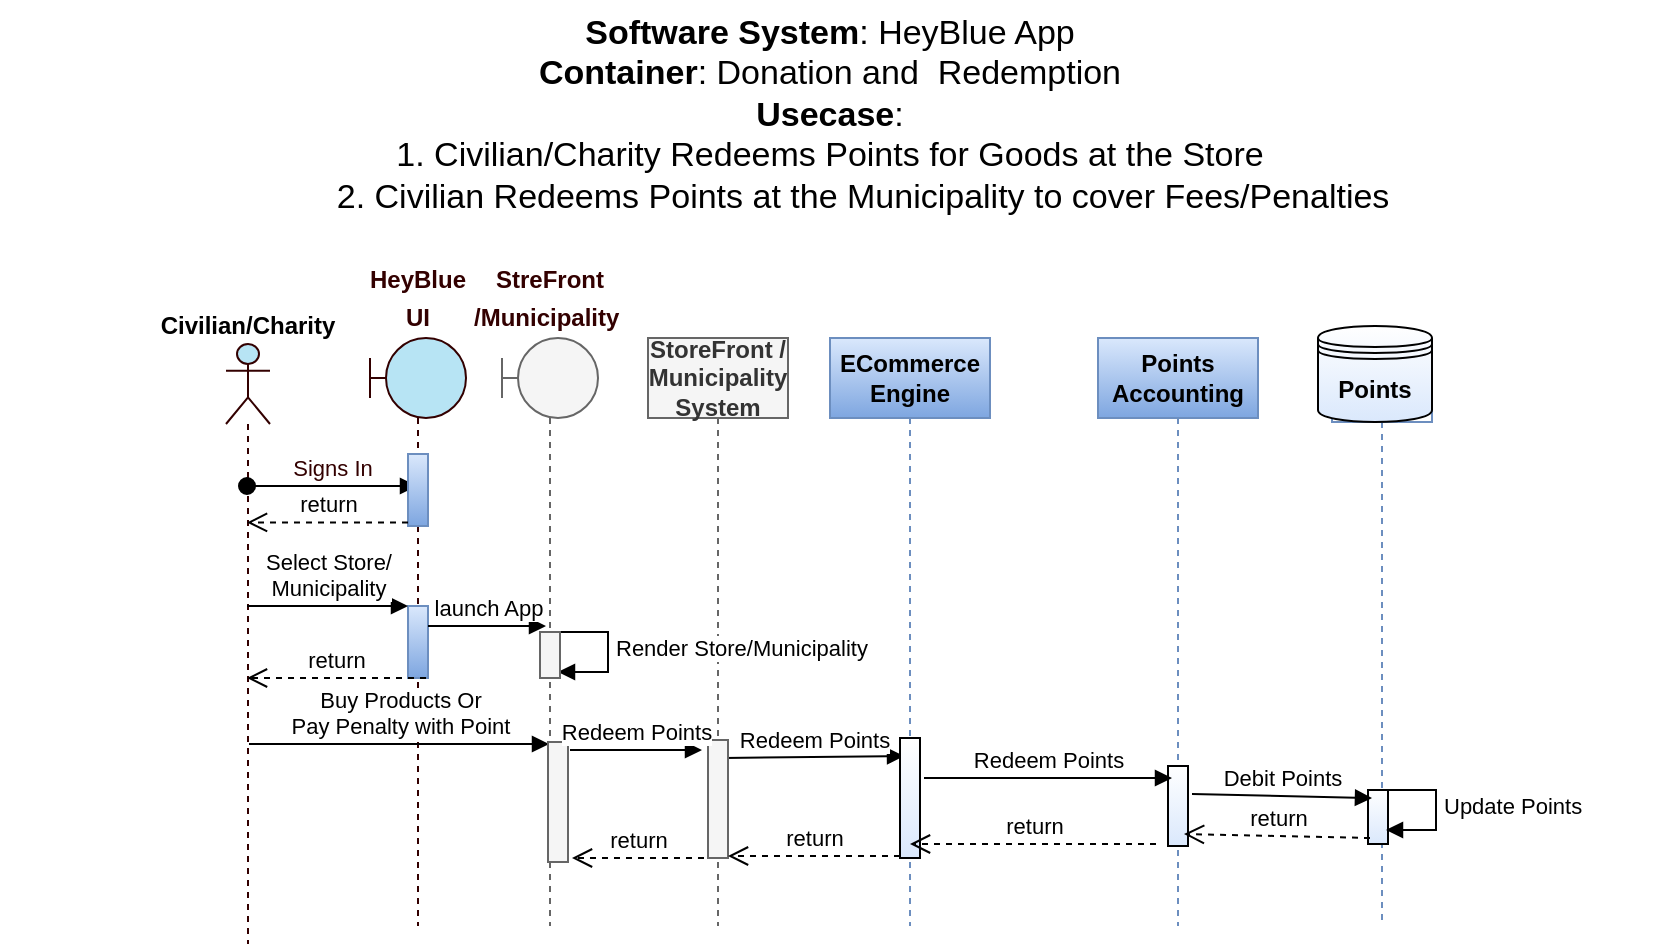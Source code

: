 <mxfile version="20.6.0" type="device" pages="6"><diagram id="yrVZFQPySZlrxNgEYOB9" name="Redemption"><mxGraphModel dx="2248" dy="1101" grid="0" gridSize="10" guides="1" tooltips="1" connect="1" arrows="1" fold="1" page="0" pageScale="1" pageWidth="850" pageHeight="1100" math="0" shadow="0"><root><mxCell id="0"/><mxCell id="1" parent="0"/><mxCell id="Bo_Xl31v15yZ8c810-iN-1" value="Civilian/Charity" style="shape=umlLifeline;participant=umlActor;perimeter=lifelinePerimeter;whiteSpace=wrap;html=1;container=1;collapsible=0;recursiveResize=0;verticalAlign=bottom;spacingTop=36;outlineConnect=0;shadow=0;sketch=0;fontFamily=Helvetica;fontSize=12;fillColor=#B7E4F4;strokeColor=#330000;labelPosition=center;verticalLabelPosition=top;align=center;fontStyle=1" parent="1" vertex="1"><mxGeometry x="80" y="109" width="22" height="300" as="geometry"/></mxCell><mxCell id="Bo_Xl31v15yZ8c810-iN-2" value="&lt;b&gt;ECommerce Engine&lt;/b&gt;" style="shape=umlLifeline;perimeter=lifelinePerimeter;whiteSpace=wrap;html=1;container=1;collapsible=0;recursiveResize=0;outlineConnect=0;rounded=0;fillColor=#dae8fc;noLabel=0;gradientColor=#7ea6e0;strokeColor=#6c8ebf;" parent="1" vertex="1"><mxGeometry x="382" y="106" width="80" height="294" as="geometry"/></mxCell><mxCell id="JAUnawUOyUEmkDGYsnCz-22" value="Redeem Points" style="html=1;verticalAlign=bottom;endArrow=block;rounded=0;entryX=0.2;entryY=0.15;entryDx=0;entryDy=0;entryPerimeter=0;" edge="1" parent="Bo_Xl31v15yZ8c810-iN-2" target="JAUnawUOyUEmkDGYsnCz-16"><mxGeometry relative="1" as="geometry"><mxPoint x="-53" y="210" as="sourcePoint"/><mxPoint x="47" y="214" as="targetPoint"/></mxGeometry></mxCell><mxCell id="JAUnawUOyUEmkDGYsnCz-16" value="" style="html=1;points=[];perimeter=orthogonalPerimeter;fillColor=default;gradientColor=#DAE8FC;" vertex="1" parent="Bo_Xl31v15yZ8c810-iN-2"><mxGeometry x="35" y="200" width="10" height="60" as="geometry"/></mxCell><mxCell id="Bo_Xl31v15yZ8c810-iN-5" value="Signs In" style="html=1;verticalAlign=bottom;startArrow=oval;endArrow=block;startSize=8;rounded=0;fontSize=11;fontColor=#330000;" parent="1" edge="1"><mxGeometry relative="1" as="geometry"><mxPoint x="90.5" y="180" as="sourcePoint"/><mxPoint x="175.5" y="180" as="targetPoint"/><Array as="points"><mxPoint x="102" y="180"/><mxPoint x="142" y="180"/></Array></mxGeometry></mxCell><mxCell id="Bo_Xl31v15yZ8c810-iN-6" value="&lt;font color=&quot;#330000&quot;&gt;&lt;span style=&quot;font-size: 12px;&quot;&gt;&lt;b&gt;HeyBlue UI&lt;/b&gt;&lt;/span&gt;&lt;/font&gt;" style="shape=umlLifeline;participant=umlBoundary;perimeter=lifelinePerimeter;whiteSpace=wrap;html=1;container=1;collapsible=0;recursiveResize=0;verticalAlign=bottom;spacingTop=36;outlineConnect=0;strokeColor=#330000;fontSize=16;fontColor=#990000;fillColor=#B7E4F4;size=40;horizontal=1;labelPosition=center;verticalLabelPosition=top;align=center;" parent="1" vertex="1"><mxGeometry x="152" y="106" width="48" height="294" as="geometry"/></mxCell><mxCell id="JAUnawUOyUEmkDGYsnCz-10" value="" style="html=1;points=[];perimeter=orthogonalPerimeter;strokeColor=#6c8ebf;fontSize=12;fontColor=default;fillColor=#dae8fc;rounded=0;gradientColor=#7ea6e0;" vertex="1" parent="Bo_Xl31v15yZ8c810-iN-6"><mxGeometry x="19" y="134" width="10" height="36" as="geometry"/></mxCell><mxCell id="JAUnawUOyUEmkDGYsnCz-13" value="" style="html=1;points=[];perimeter=orthogonalPerimeter;strokeColor=#6c8ebf;fontSize=12;fontColor=default;fillColor=#dae8fc;rounded=0;gradientColor=#7ea6e0;" vertex="1" parent="Bo_Xl31v15yZ8c810-iN-6"><mxGeometry x="19" y="58" width="10" height="36" as="geometry"/></mxCell><mxCell id="Bo_Xl31v15yZ8c810-iN-11" value="&lt;b&gt;StoreFront /&lt;br&gt;Municipality&lt;br&gt;System&lt;br&gt;&lt;/b&gt;" style="shape=umlLifeline;perimeter=lifelinePerimeter;whiteSpace=wrap;html=1;container=1;collapsible=0;recursiveResize=0;outlineConnect=0;rounded=0;fillColor=#f5f5f5;noLabel=0;strokeColor=#666666;fontColor=#333333;" parent="1" vertex="1"><mxGeometry x="291" y="106" width="70" height="294" as="geometry"/></mxCell><mxCell id="JAUnawUOyUEmkDGYsnCz-14" value="" style="html=1;points=[];perimeter=orthogonalPerimeter;strokeColor=#666666;fontSize=12;fontColor=#333333;fillColor=#f5f5f5;rounded=0;" vertex="1" parent="Bo_Xl31v15yZ8c810-iN-11"><mxGeometry x="30" y="201" width="10" height="59" as="geometry"/></mxCell><mxCell id="JAUnawUOyUEmkDGYsnCz-21" value="Render Store/Municipality" style="edgeStyle=orthogonalEdgeStyle;html=1;align=left;spacingLeft=2;endArrow=block;rounded=0;entryX=1;entryY=0;" edge="1" parent="Bo_Xl31v15yZ8c810-iN-11"><mxGeometry relative="1" as="geometry"><mxPoint x="-50" y="147" as="sourcePoint"/><Array as="points"><mxPoint x="-20" y="147"/></Array><mxPoint x="-45" y="167" as="targetPoint"/></mxGeometry></mxCell><mxCell id="JAUnawUOyUEmkDGYsnCz-31" value="return" style="html=1;verticalAlign=bottom;endArrow=open;dashed=1;endSize=8;exitX=0.1;exitY=0.889;rounded=0;exitDx=0;exitDy=0;exitPerimeter=0;" edge="1" parent="Bo_Xl31v15yZ8c810-iN-11"><mxGeometry relative="1" as="geometry"><mxPoint x="40" y="259" as="targetPoint"/><mxPoint x="126" y="259.003" as="sourcePoint"/></mxGeometry></mxCell><mxCell id="QcWYGI7ppHJd_ufij3Nt-7" value="return" style="html=1;verticalAlign=bottom;endArrow=open;dashed=1;endSize=8;exitX=0.1;exitY=0.889;rounded=0;exitDx=0;exitDy=0;exitPerimeter=0;" edge="1" parent="Bo_Xl31v15yZ8c810-iN-11"><mxGeometry relative="1" as="geometry"><mxPoint x="-38" y="260" as="targetPoint"/><mxPoint x="28" y="260.003" as="sourcePoint"/></mxGeometry></mxCell><mxCell id="kdh-CNkWM3MknDd9L18p-19" value="&lt;b style=&quot;font-size: 17px;&quot;&gt;Software System&lt;/b&gt;: HeyBlue App&lt;br style=&quot;font-size: 17px;&quot;&gt;&lt;b style=&quot;font-size: 17px;&quot;&gt;Container&lt;/b&gt;: Donation and&amp;nbsp; Redemption&lt;br style=&quot;font-size: 17px;&quot;&gt;&lt;b&gt;Usecase&lt;/b&gt;: &lt;br&gt;1. Civilian/Charity Redeems Points for Goods at the Store&lt;br style=&quot;font-size: 17px;&quot;&gt;&amp;nbsp; &amp;nbsp; &amp;nbsp; &amp;nbsp;2. Civilian Redeems Points at the Municipality to cover Fees/Penalties" style="text;html=1;strokeColor=none;fillColor=none;align=center;verticalAlign=top;whiteSpace=wrap;rounded=0;fontSize=17;" parent="1" vertex="1"><mxGeometry x="-33" y="-63" width="830" height="80" as="geometry"/></mxCell><mxCell id="JAUnawUOyUEmkDGYsnCz-4" value="return" style="html=1;verticalAlign=bottom;endArrow=open;dashed=1;endSize=8;exitX=0;exitY=0.95;rounded=0;" edge="1" parent="1"><mxGeometry relative="1" as="geometry"><mxPoint x="90.5" y="198.2" as="targetPoint"/><mxPoint x="171" y="198.2" as="sourcePoint"/></mxGeometry></mxCell><mxCell id="JAUnawUOyUEmkDGYsnCz-7" value="return" style="html=1;verticalAlign=bottom;endArrow=open;dashed=1;endSize=8;exitX=0.9;exitY=0.6;rounded=0;exitDx=0;exitDy=0;exitPerimeter=0;" edge="1" parent="1"><mxGeometry relative="1" as="geometry"><mxPoint x="90.5" y="276" as="targetPoint"/><mxPoint x="180" y="276" as="sourcePoint"/></mxGeometry></mxCell><mxCell id="JAUnawUOyUEmkDGYsnCz-6" value="Select Store/&lt;br&gt;Municipality" style="html=1;verticalAlign=bottom;endArrow=block;entryX=0;entryY=0;rounded=0;" edge="1" parent="1"><mxGeometry relative="1" as="geometry"><mxPoint x="90.5" y="240" as="sourcePoint"/><mxPoint x="171" y="240" as="targetPoint"/></mxGeometry></mxCell><mxCell id="JAUnawUOyUEmkDGYsnCz-9" value="launch App" style="html=1;verticalAlign=bottom;endArrow=block;rounded=0;startArrow=none;" edge="1" parent="1"><mxGeometry width="80" relative="1" as="geometry"><mxPoint x="181" y="250" as="sourcePoint"/><mxPoint x="240" y="250" as="targetPoint"/></mxGeometry></mxCell><mxCell id="JAUnawUOyUEmkDGYsnCz-15" value="Buy Products Or &lt;br&gt;Pay Penalty with Point" style="html=1;verticalAlign=bottom;endArrow=block;rounded=0;" edge="1" parent="1"><mxGeometry relative="1" as="geometry"><mxPoint x="91.5" y="309" as="sourcePoint"/><mxPoint x="241.5" y="309" as="targetPoint"/></mxGeometry></mxCell><mxCell id="JAUnawUOyUEmkDGYsnCz-23" value="&lt;b&gt;Points Accounting&lt;/b&gt;" style="shape=umlLifeline;perimeter=lifelinePerimeter;whiteSpace=wrap;html=1;container=1;collapsible=0;recursiveResize=0;outlineConnect=0;rounded=0;fillColor=#dae8fc;noLabel=0;gradientColor=#7ea6e0;strokeColor=#6c8ebf;" vertex="1" parent="1"><mxGeometry x="516" y="106" width="80" height="294" as="geometry"/></mxCell><mxCell id="JAUnawUOyUEmkDGYsnCz-25" value="" style="html=1;points=[];perimeter=orthogonalPerimeter;fillColor=default;gradientColor=#DAE8FC;" vertex="1" parent="JAUnawUOyUEmkDGYsnCz-23"><mxGeometry x="35" y="214" width="10" height="40" as="geometry"/></mxCell><mxCell id="JAUnawUOyUEmkDGYsnCz-30" value="return" style="html=1;verticalAlign=bottom;endArrow=open;dashed=1;endSize=8;exitX=0.1;exitY=0.889;rounded=0;exitDx=0;exitDy=0;exitPerimeter=0;" edge="1" parent="JAUnawUOyUEmkDGYsnCz-23" target="Bo_Xl31v15yZ8c810-iN-2"><mxGeometry relative="1" as="geometry"><mxPoint x="-57" y="253" as="targetPoint"/><mxPoint x="29" y="253.003" as="sourcePoint"/></mxGeometry></mxCell><mxCell id="JAUnawUOyUEmkDGYsnCz-26" value="" style="shape=umlLifeline;perimeter=lifelinePerimeter;whiteSpace=wrap;html=1;container=1;collapsible=0;recursiveResize=0;outlineConnect=0;rounded=0;fillColor=#FFFFFF;noLabel=0;gradientColor=none;strokeColor=#6c8ebf;" vertex="1" parent="1"><mxGeometry x="633" y="108" width="50" height="292" as="geometry"/></mxCell><mxCell id="JAUnawUOyUEmkDGYsnCz-28" value="" style="html=1;points=[];perimeter=orthogonalPerimeter;fillColor=default;gradientColor=#DAE8FC;" vertex="1" parent="JAUnawUOyUEmkDGYsnCz-26"><mxGeometry x="18" y="224" width="10" height="27" as="geometry"/></mxCell><mxCell id="JAUnawUOyUEmkDGYsnCz-19" value="Update Points" style="edgeStyle=orthogonalEdgeStyle;html=1;align=left;spacingLeft=2;endArrow=block;rounded=0;entryX=1;entryY=0;" edge="1" parent="JAUnawUOyUEmkDGYsnCz-26"><mxGeometry relative="1" as="geometry"><mxPoint x="22" y="224" as="sourcePoint"/><Array as="points"><mxPoint x="52" y="224"/></Array><mxPoint x="27" y="244" as="targetPoint"/></mxGeometry></mxCell><mxCell id="JAUnawUOyUEmkDGYsnCz-33" value="Points" style="shape=datastore;whiteSpace=wrap;html=1;fillColor=default;gradientColor=#DAE8FC;fontStyle=1" vertex="1" parent="JAUnawUOyUEmkDGYsnCz-26"><mxGeometry x="-7" y="-8" width="57" height="48" as="geometry"/></mxCell><mxCell id="JAUnawUOyUEmkDGYsnCz-24" value="Redeem Points" style="html=1;verticalAlign=bottom;endArrow=block;rounded=0;entryX=0.2;entryY=0.15;entryDx=0;entryDy=0;entryPerimeter=0;" edge="1" parent="1" target="JAUnawUOyUEmkDGYsnCz-25"><mxGeometry relative="1" as="geometry"><mxPoint x="429" y="326" as="sourcePoint"/><mxPoint x="563" y="320" as="targetPoint"/></mxGeometry></mxCell><mxCell id="JAUnawUOyUEmkDGYsnCz-27" value="Debit Points" style="html=1;verticalAlign=bottom;endArrow=block;rounded=0;entryX=0.2;entryY=0.15;entryDx=0;entryDy=0;entryPerimeter=0;exitX=1.2;exitY=0.35;exitDx=0;exitDy=0;exitPerimeter=0;" edge="1" parent="1" target="JAUnawUOyUEmkDGYsnCz-28" source="JAUnawUOyUEmkDGYsnCz-25"><mxGeometry relative="1" as="geometry"><mxPoint x="556" y="316" as="sourcePoint"/><mxPoint x="656" y="320" as="targetPoint"/></mxGeometry></mxCell><mxCell id="JAUnawUOyUEmkDGYsnCz-29" value="return" style="html=1;verticalAlign=bottom;endArrow=open;dashed=1;endSize=8;exitX=0.1;exitY=0.889;rounded=0;exitDx=0;exitDy=0;exitPerimeter=0;" edge="1" parent="1" source="JAUnawUOyUEmkDGYsnCz-28"><mxGeometry relative="1" as="geometry"><mxPoint x="559" y="354" as="targetPoint"/><mxPoint x="229" y="286" as="sourcePoint"/></mxGeometry></mxCell><mxCell id="QcWYGI7ppHJd_ufij3Nt-1" value="&lt;font color=&quot;#330000&quot;&gt;&lt;span style=&quot;font-size: 12px;&quot;&gt;&lt;b&gt;StreFront&lt;br&gt;/Municipality&amp;nbsp;&lt;br&gt;&lt;/b&gt;&lt;/span&gt;&lt;/font&gt;" style="shape=umlLifeline;participant=umlBoundary;perimeter=lifelinePerimeter;whiteSpace=wrap;html=1;container=1;collapsible=0;recursiveResize=0;verticalAlign=bottom;spacingTop=36;outlineConnect=0;strokeColor=#666666;fontSize=16;fontColor=#333333;fillColor=#f5f5f5;size=40;horizontal=1;labelPosition=center;verticalLabelPosition=top;align=center;" vertex="1" parent="1"><mxGeometry x="218" y="106" width="48" height="294" as="geometry"/></mxCell><mxCell id="QcWYGI7ppHJd_ufij3Nt-2" value="" style="html=1;points=[];perimeter=orthogonalPerimeter;strokeColor=#666666;fontSize=12;fontColor=#333333;fillColor=#f5f5f5;rounded=0;" vertex="1" parent="QcWYGI7ppHJd_ufij3Nt-1"><mxGeometry x="19" y="147" width="10" height="23" as="geometry"/></mxCell><mxCell id="QcWYGI7ppHJd_ufij3Nt-5" value="" style="html=1;points=[];perimeter=orthogonalPerimeter;strokeColor=#666666;fontSize=12;fontColor=#333333;fillColor=#f5f5f5;rounded=0;" vertex="1" parent="QcWYGI7ppHJd_ufij3Nt-1"><mxGeometry x="23" y="202" width="10" height="60" as="geometry"/></mxCell><mxCell id="QcWYGI7ppHJd_ufij3Nt-6" value="Redeem Points" style="html=1;verticalAlign=bottom;endArrow=block;rounded=0;" edge="1" parent="QcWYGI7ppHJd_ufij3Nt-1"><mxGeometry relative="1" as="geometry"><mxPoint x="34" y="206" as="sourcePoint"/><mxPoint x="100" y="206" as="targetPoint"/></mxGeometry></mxCell></root></mxGraphModel></diagram><diagram name="Donation" id="P8okwHMm_w3-lg7b-pD1"><mxGraphModel dx="2248" dy="1101" grid="0" gridSize="10" guides="0" tooltips="1" connect="1" arrows="1" fold="1" page="0" pageScale="1" pageWidth="850" pageHeight="1100" math="0" shadow="0"><root><mxCell id="WZE4tmZOQTXliiGSJzOM-0"/><mxCell id="WZE4tmZOQTXliiGSJzOM-1" parent="WZE4tmZOQTXliiGSJzOM-0"/><mxCell id="WZE4tmZOQTXliiGSJzOM-2" value="Civilian/Officer" style="shape=umlLifeline;participant=umlActor;perimeter=lifelinePerimeter;whiteSpace=wrap;html=1;container=1;collapsible=0;recursiveResize=0;verticalAlign=bottom;spacingTop=36;outlineConnect=0;shadow=0;sketch=0;fontFamily=Helvetica;fontSize=12;fillColor=#B7E4F4;strokeColor=#330000;labelPosition=center;verticalLabelPosition=top;align=center;fontStyle=1" vertex="1" parent="WZE4tmZOQTXliiGSJzOM-1"><mxGeometry x="80" y="100" width="22" height="260" as="geometry"/></mxCell><mxCell id="WZE4tmZOQTXliiGSJzOM-3" value="&lt;b&gt;ECommerce Engine&lt;/b&gt;" style="shape=umlLifeline;perimeter=lifelinePerimeter;whiteSpace=wrap;html=1;container=1;collapsible=0;recursiveResize=0;outlineConnect=0;rounded=0;fillColor=#dae8fc;noLabel=0;gradientColor=#7ea6e0;strokeColor=#6c8ebf;" vertex="1" parent="WZE4tmZOQTXliiGSJzOM-1"><mxGeometry x="343" y="106" width="80" height="254" as="geometry"/></mxCell><mxCell id="WZE4tmZOQTXliiGSJzOM-4" value="Donate Points" style="html=1;verticalAlign=bottom;endArrow=block;rounded=0;entryX=0.2;entryY=0.15;entryDx=0;entryDy=0;entryPerimeter=0;" edge="1" parent="WZE4tmZOQTXliiGSJzOM-3" target="WZE4tmZOQTXliiGSJzOM-5"><mxGeometry relative="1" as="geometry"><mxPoint x="-53" y="150" as="sourcePoint"/><mxPoint x="47" y="154" as="targetPoint"/></mxGeometry></mxCell><mxCell id="WZE4tmZOQTXliiGSJzOM-5" value="" style="html=1;points=[];perimeter=orthogonalPerimeter;fillColor=default;gradientColor=#DAE8FC;" vertex="1" parent="WZE4tmZOQTXliiGSJzOM-3"><mxGeometry x="35" y="140" width="10" height="60" as="geometry"/></mxCell><mxCell id="WZE4tmZOQTXliiGSJzOM-6" value="Sings In" style="html=1;verticalAlign=bottom;startArrow=oval;endArrow=block;startSize=8;rounded=0;fontSize=11;fontColor=#330000;" edge="1" parent="WZE4tmZOQTXliiGSJzOM-1"><mxGeometry relative="1" as="geometry"><mxPoint x="90.5" y="180" as="sourcePoint"/><mxPoint x="175.5" y="180" as="targetPoint"/><Array as="points"><mxPoint x="102" y="180"/><mxPoint x="142" y="180"/></Array></mxGeometry></mxCell><mxCell id="WZE4tmZOQTXliiGSJzOM-7" value="&lt;font color=&quot;#330000&quot;&gt;&lt;span style=&quot;font-size: 12px;&quot;&gt;&lt;b&gt;HeyBlue UI&lt;/b&gt;&lt;/span&gt;&lt;/font&gt;" style="shape=umlLifeline;participant=umlBoundary;perimeter=lifelinePerimeter;whiteSpace=wrap;html=1;container=1;collapsible=0;recursiveResize=0;verticalAlign=bottom;spacingTop=36;outlineConnect=0;strokeColor=#330000;fontSize=16;fontColor=#990000;fillColor=#B7E4F4;size=40;horizontal=1;labelPosition=center;verticalLabelPosition=top;align=center;" vertex="1" parent="WZE4tmZOQTXliiGSJzOM-1"><mxGeometry x="152" y="106" width="48" height="254" as="geometry"/></mxCell><mxCell id="WZE4tmZOQTXliiGSJzOM-8" value="" style="html=1;points=[];perimeter=orthogonalPerimeter;strokeColor=#6c8ebf;fontSize=12;fontColor=default;fillColor=#dae8fc;rounded=0;gradientColor=#7ea6e0;" vertex="1" parent="WZE4tmZOQTXliiGSJzOM-7"><mxGeometry x="19" y="134" width="10" height="36" as="geometry"/></mxCell><mxCell id="WZE4tmZOQTXliiGSJzOM-9" value="" style="html=1;points=[];perimeter=orthogonalPerimeter;strokeColor=#6c8ebf;fontSize=12;fontColor=default;fillColor=#dae8fc;rounded=0;gradientColor=#7ea6e0;" vertex="1" parent="WZE4tmZOQTXliiGSJzOM-7"><mxGeometry x="19" y="58" width="10" height="36" as="geometry"/></mxCell><mxCell id="WZE4tmZOQTXliiGSJzOM-10" value="&lt;b&gt;Gateway&lt;/b&gt;" style="shape=umlLifeline;perimeter=lifelinePerimeter;whiteSpace=wrap;html=1;container=1;collapsible=0;recursiveResize=0;outlineConnect=0;rounded=0;fillColor=#dae8fc;noLabel=0;strokeColor=#6c8ebf;" vertex="1" parent="WZE4tmZOQTXliiGSJzOM-1"><mxGeometry x="252" y="106" width="70" height="254" as="geometry"/></mxCell><mxCell id="WZE4tmZOQTXliiGSJzOM-11" value="" style="html=1;points=[];perimeter=orthogonalPerimeter;strokeColor=#6c8ebf;fontSize=12;fontColor=default;fillColor=#dae8fc;rounded=0;gradientColor=#7ea6e0;" vertex="1" parent="WZE4tmZOQTXliiGSJzOM-10"><mxGeometry x="30" y="140" width="10" height="60" as="geometry"/></mxCell><mxCell id="WZE4tmZOQTXliiGSJzOM-14" value="return" style="html=1;verticalAlign=bottom;endArrow=open;dashed=1;endSize=8;exitX=0.1;exitY=0.889;rounded=0;exitDx=0;exitDy=0;exitPerimeter=0;" edge="1" parent="WZE4tmZOQTXliiGSJzOM-10"><mxGeometry relative="1" as="geometry"><mxPoint x="40" y="199" as="targetPoint"/><mxPoint x="126" y="199.003" as="sourcePoint"/></mxGeometry></mxCell><mxCell id="WZE4tmZOQTXliiGSJzOM-15" value="&lt;b style=&quot;font-size: 17px;&quot;&gt;Software System&lt;/b&gt;: HeyBlue App&lt;br style=&quot;font-size: 17px;&quot;&gt;&lt;b style=&quot;font-size: 17px;&quot;&gt;Container&lt;/b&gt;: Donation and Redemption&lt;br style=&quot;font-size: 17px;&quot;&gt;&lt;b&gt;Usecase&lt;/b&gt;: Civilian/Office Donates Points to charity" style="text;html=1;strokeColor=none;fillColor=none;align=center;verticalAlign=top;whiteSpace=wrap;rounded=0;fontSize=17;" vertex="1" parent="WZE4tmZOQTXliiGSJzOM-1"><mxGeometry x="-33" y="-52" width="830" height="80" as="geometry"/></mxCell><mxCell id="WZE4tmZOQTXliiGSJzOM-16" value="return" style="html=1;verticalAlign=bottom;endArrow=open;dashed=1;endSize=8;exitX=0;exitY=0.95;rounded=0;" edge="1" parent="WZE4tmZOQTXliiGSJzOM-1"><mxGeometry relative="1" as="geometry"><mxPoint x="90.5" y="198.2" as="targetPoint"/><mxPoint x="171" y="198.2" as="sourcePoint"/></mxGeometry></mxCell><mxCell id="WZE4tmZOQTXliiGSJzOM-17" value="return" style="html=1;verticalAlign=bottom;endArrow=open;dashed=1;endSize=8;exitX=0.9;exitY=0.6;rounded=0;exitDx=0;exitDy=0;exitPerimeter=0;" edge="1" parent="WZE4tmZOQTXliiGSJzOM-1"><mxGeometry relative="1" as="geometry"><mxPoint x="90.5" y="276" as="targetPoint"/><mxPoint x="180" y="276" as="sourcePoint"/></mxGeometry></mxCell><mxCell id="WZE4tmZOQTXliiGSJzOM-18" value="Select Charity &lt;br&gt;to Donate" style="html=1;verticalAlign=bottom;endArrow=block;entryX=0;entryY=0;rounded=0;" edge="1" parent="WZE4tmZOQTXliiGSJzOM-1"><mxGeometry relative="1" as="geometry"><mxPoint x="90.5" y="240" as="sourcePoint"/><mxPoint x="171" y="240" as="targetPoint"/></mxGeometry></mxCell><mxCell id="WZE4tmZOQTXliiGSJzOM-19" value="Donate Points" style="html=1;verticalAlign=bottom;endArrow=block;rounded=0;startArrow=none;" edge="1" parent="WZE4tmZOQTXliiGSJzOM-1"><mxGeometry width="80" relative="1" as="geometry"><mxPoint x="181" y="250" as="sourcePoint"/><mxPoint x="286.5" y="250" as="targetPoint"/></mxGeometry></mxCell><mxCell id="WZE4tmZOQTXliiGSJzOM-21" value="&lt;b&gt;Points Accounting&lt;/b&gt;" style="shape=umlLifeline;perimeter=lifelinePerimeter;whiteSpace=wrap;html=1;container=1;collapsible=0;recursiveResize=0;outlineConnect=0;rounded=0;fillColor=#dae8fc;noLabel=0;gradientColor=#7ea6e0;strokeColor=#6c8ebf;" vertex="1" parent="WZE4tmZOQTXliiGSJzOM-1"><mxGeometry x="477" y="106" width="80" height="254" as="geometry"/></mxCell><mxCell id="WZE4tmZOQTXliiGSJzOM-22" value="" style="html=1;points=[];perimeter=orthogonalPerimeter;fillColor=default;gradientColor=#DAE8FC;" vertex="1" parent="WZE4tmZOQTXliiGSJzOM-21"><mxGeometry x="35" y="154" width="10" height="40" as="geometry"/></mxCell><mxCell id="WZE4tmZOQTXliiGSJzOM-23" value="return" style="html=1;verticalAlign=bottom;endArrow=open;dashed=1;endSize=8;exitX=0.1;exitY=0.889;rounded=0;exitDx=0;exitDy=0;exitPerimeter=0;" edge="1" parent="WZE4tmZOQTXliiGSJzOM-21"><mxGeometry relative="1" as="geometry"><mxPoint x="-94.5" y="193.003" as="targetPoint"/><mxPoint x="29" y="193.003" as="sourcePoint"/></mxGeometry></mxCell><mxCell id="WZE4tmZOQTXliiGSJzOM-24" value="" style="shape=umlLifeline;perimeter=lifelinePerimeter;whiteSpace=wrap;html=1;container=1;collapsible=0;recursiveResize=0;outlineConnect=0;rounded=0;fillColor=#FFFFFF;noLabel=0;gradientColor=none;strokeColor=#6c8ebf;" vertex="1" parent="WZE4tmZOQTXliiGSJzOM-1"><mxGeometry x="587" y="106" width="33" height="254" as="geometry"/></mxCell><mxCell id="WZE4tmZOQTXliiGSJzOM-25" value="" style="html=1;points=[];perimeter=orthogonalPerimeter;fillColor=default;gradientColor=#DAE8FC;" vertex="1" parent="WZE4tmZOQTXliiGSJzOM-24"><mxGeometry x="15" y="164" width="10" height="27" as="geometry"/></mxCell><mxCell id="WZE4tmZOQTXliiGSJzOM-26" value="Update Points&lt;br&gt;to Charity" style="edgeStyle=orthogonalEdgeStyle;html=1;align=left;spacingLeft=2;endArrow=block;rounded=0;entryX=1;entryY=0;" edge="1" parent="WZE4tmZOQTXliiGSJzOM-24"><mxGeometry relative="1" as="geometry"><mxPoint x="20" y="164" as="sourcePoint"/><Array as="points"><mxPoint x="50" y="164"/></Array><mxPoint x="25" y="184" as="targetPoint"/></mxGeometry></mxCell><mxCell id="WZE4tmZOQTXliiGSJzOM-27" value="Points" style="shape=datastore;whiteSpace=wrap;html=1;fillColor=default;gradientColor=#DAE8FC;fontStyle=1" vertex="1" parent="WZE4tmZOQTXliiGSJzOM-24"><mxGeometry x="-11" y="-18" width="60" height="60" as="geometry"/></mxCell><mxCell id="WZE4tmZOQTXliiGSJzOM-28" value="Donate Points" style="html=1;verticalAlign=bottom;endArrow=block;rounded=0;entryX=0.2;entryY=0.15;entryDx=0;entryDy=0;entryPerimeter=0;" edge="1" parent="WZE4tmZOQTXliiGSJzOM-1" target="WZE4tmZOQTXliiGSJzOM-22"><mxGeometry relative="1" as="geometry"><mxPoint x="390" y="266" as="sourcePoint"/><mxPoint x="524" y="260" as="targetPoint"/></mxGeometry></mxCell><mxCell id="WZE4tmZOQTXliiGSJzOM-29" value="Credit Points" style="html=1;verticalAlign=bottom;endArrow=block;rounded=0;entryX=0.2;entryY=0.15;entryDx=0;entryDy=0;entryPerimeter=0;exitX=1.2;exitY=0.35;exitDx=0;exitDy=0;exitPerimeter=0;" edge="1" parent="WZE4tmZOQTXliiGSJzOM-1" source="WZE4tmZOQTXliiGSJzOM-22" target="WZE4tmZOQTXliiGSJzOM-25"><mxGeometry relative="1" as="geometry"><mxPoint x="517" y="256" as="sourcePoint"/><mxPoint x="617" y="260" as="targetPoint"/></mxGeometry></mxCell><mxCell id="WZE4tmZOQTXliiGSJzOM-30" value="return" style="html=1;verticalAlign=bottom;endArrow=open;dashed=1;endSize=8;exitX=0.1;exitY=0.889;rounded=0;exitDx=0;exitDy=0;exitPerimeter=0;" edge="1" parent="WZE4tmZOQTXliiGSJzOM-1" source="WZE4tmZOQTXliiGSJzOM-25"><mxGeometry relative="1" as="geometry"><mxPoint x="520" y="294" as="targetPoint"/><mxPoint x="190" y="226" as="sourcePoint"/></mxGeometry></mxCell></root></mxGraphModel></diagram><diagram name="Payment" id="jx_aXipaXk3_WnulyoWv"><mxGraphModel dx="2248" dy="1101" grid="0" gridSize="10" guides="0" tooltips="1" connect="1" arrows="1" fold="1" page="0" pageScale="1" pageWidth="850" pageHeight="1100" math="0" shadow="0"><root><mxCell id="ILbDkxfZjfuG9BX6_hhk-0"/><mxCell id="ILbDkxfZjfuG9BX6_hhk-1" parent="ILbDkxfZjfuG9BX6_hhk-0"/><mxCell id="ILbDkxfZjfuG9BX6_hhk-3" value="&lt;b&gt;ECommerce Engine&lt;/b&gt;" style="shape=umlLifeline;perimeter=lifelinePerimeter;whiteSpace=wrap;html=1;container=1;collapsible=0;recursiveResize=0;outlineConnect=0;rounded=0;fillColor=#dae8fc;noLabel=0;gradientColor=#7ea6e0;strokeColor=#6c8ebf;" vertex="1" parent="ILbDkxfZjfuG9BX6_hhk-1"><mxGeometry x="345" y="73" width="80" height="547" as="geometry"/></mxCell><mxCell id="ILbDkxfZjfuG9BX6_hhk-13" value="&lt;b style=&quot;font-size: 17px;&quot;&gt;Software System&lt;/b&gt;: HeyBlue App&lt;br style=&quot;font-size: 17px;&quot;&gt;&lt;b style=&quot;font-size: 17px;&quot;&gt;Container&lt;/b&gt;: Donation and Redemption&lt;br style=&quot;font-size: 17px;&quot;&gt;&lt;b&gt;Usecases&lt;/b&gt;: &lt;br&gt;1. End of Month Recon Job&lt;br&gt;2. Storefront Pays HeyBlue" style="text;html=1;strokeColor=none;fillColor=none;align=center;verticalAlign=top;whiteSpace=wrap;rounded=0;fontSize=17;" vertex="1" parent="ILbDkxfZjfuG9BX6_hhk-1"><mxGeometry x="-353" y="-110" width="830" height="80" as="geometry"/></mxCell><mxCell id="ILbDkxfZjfuG9BX6_hhk-18" value="&lt;b&gt;Points Accounting&lt;/b&gt;" style="shape=umlLifeline;perimeter=lifelinePerimeter;whiteSpace=wrap;html=1;container=1;collapsible=0;recursiveResize=0;outlineConnect=0;rounded=0;fillColor=#dae8fc;noLabel=0;gradientColor=#7ea6e0;strokeColor=#6c8ebf;" vertex="1" parent="ILbDkxfZjfuG9BX6_hhk-1"><mxGeometry x="477" y="73" width="80" height="567" as="geometry"/></mxCell><mxCell id="Z3_00sOC3XRfZItyryA8-28" value="Send ReconFile" style="html=1;verticalAlign=bottom;endArrow=block;rounded=0;startArrow=none;" edge="1" parent="ILbDkxfZjfuG9BX6_hhk-18"><mxGeometry width="80" relative="1" as="geometry"><mxPoint x="-97" y="202" as="sourcePoint"/><mxPoint x="33" y="202" as="targetPoint"/></mxGeometry></mxCell><mxCell id="Z3_00sOC3XRfZItyryA8-29" value="" style="html=1;points=[];perimeter=orthogonalPerimeter;fillColor=default;gradientColor=#DAE8FC;" vertex="1" parent="ILbDkxfZjfuG9BX6_hhk-18"><mxGeometry x="35" y="203" width="10" height="34" as="geometry"/></mxCell><mxCell id="ILbDkxfZjfuG9BX6_hhk-21" value="" style="shape=umlLifeline;perimeter=lifelinePerimeter;whiteSpace=wrap;html=1;container=1;collapsible=0;recursiveResize=0;outlineConnect=0;rounded=0;fillColor=#FFFFFF;noLabel=0;gradientColor=none;strokeColor=#6c8ebf;" vertex="1" parent="ILbDkxfZjfuG9BX6_hhk-1"><mxGeometry x="607" y="70" width="53" height="558" as="geometry"/></mxCell><mxCell id="ILbDkxfZjfuG9BX6_hhk-24" value="Points" style="shape=datastore;whiteSpace=wrap;html=1;fillColor=default;gradientColor=#DAE8FC;fontStyle=1" vertex="1" parent="ILbDkxfZjfuG9BX6_hhk-21"><mxGeometry x="-4" y="-20" width="60" height="60" as="geometry"/></mxCell><mxCell id="0ZZSScv1-9t4xVO-0bl5-5" value="&lt;span style=&quot;font-size: 10px;&quot;&gt;End Of Month&lt;br&gt;Recon&lt;br&gt;&lt;/span&gt;" style="shape=umlFrame;whiteSpace=wrap;html=1;fontSize=10;fillColor=#FFFFFF;gradientColor=none;width=80;height=30;" vertex="1" parent="ILbDkxfZjfuG9BX6_hhk-21"><mxGeometry x="-501" y="60" width="590" height="210" as="geometry"/></mxCell><mxCell id="Z3_00sOC3XRfZItyryA8-0" value="HeyBlue Treasurer" style="shape=umlLifeline;participant=umlActor;perimeter=lifelinePerimeter;whiteSpace=wrap;html=1;container=1;collapsible=0;recursiveResize=0;verticalAlign=bottom;spacingTop=36;outlineConnect=0;shadow=0;sketch=0;fontFamily=Helvetica;fontSize=12;fillColor=#B7E4F4;strokeColor=#330000;labelPosition=center;verticalLabelPosition=top;align=center;fontStyle=1" vertex="1" parent="ILbDkxfZjfuG9BX6_hhk-1"><mxGeometry x="-352" y="100" width="22" height="540" as="geometry"/></mxCell><mxCell id="Z3_00sOC3XRfZItyryA8-8" value="&lt;b&gt;Retail Store System&lt;/b&gt;" style="shape=umlLifeline;perimeter=lifelinePerimeter;whiteSpace=wrap;html=1;container=1;collapsible=0;recursiveResize=0;outlineConnect=0;rounded=0;fillColor=#dae8fc;noLabel=0;strokeColor=#6c8ebf;" vertex="1" parent="ILbDkxfZjfuG9BX6_hhk-1"><mxGeometry x="140" y="73" width="70" height="550" as="geometry"/></mxCell><mxCell id="Z3_00sOC3XRfZItyryA8-47" value="" style="html=1;points=[];perimeter=orthogonalPerimeter;fillColor=default;gradientColor=#DAE8FC;" vertex="1" parent="Z3_00sOC3XRfZItyryA8-8"><mxGeometry x="30" y="301" width="10" height="30" as="geometry"/></mxCell><mxCell id="YR4iZ3pvLmzGdvMlIF0G-17" value="Wire/ACH/Other Payment Rails of Payment to HeyBlue Account From Store Account" style="html=1;verticalAlign=bottom;endArrow=open;dashed=1;endSize=8;rounded=0;fontSize=10;" edge="1" parent="Z3_00sOC3XRfZItyryA8-8"><mxGeometry relative="1" as="geometry"><mxPoint x="28.0" y="328" as="sourcePoint"/><mxPoint x="-407.833" y="328" as="targetPoint"/></mxGeometry></mxCell><mxCell id="Z3_00sOC3XRfZItyryA8-18" value="" style="html=1;points=[];perimeter=orthogonalPerimeter;fillColor=default;gradientColor=#DAE8FC;" vertex="1" parent="ILbDkxfZjfuG9BX6_hhk-1"><mxGeometry x="168" y="208" width="10" height="112" as="geometry"/></mxCell><mxCell id="Z3_00sOC3XRfZItyryA8-19" value="Compare &lt;br&gt;Store Activity &lt;br&gt;against Confirm File" style="edgeStyle=orthogonalEdgeStyle;html=1;align=left;spacingLeft=2;endArrow=block;rounded=0;entryX=1;entryY=0;" edge="1" parent="ILbDkxfZjfuG9BX6_hhk-1"><mxGeometry relative="1" as="geometry"><mxPoint x="178" y="231" as="sourcePoint"/><Array as="points"><mxPoint x="203" y="231"/><mxPoint x="203" y="251"/></Array><mxPoint x="178" y="251" as="targetPoint"/></mxGeometry></mxCell><mxCell id="Z3_00sOC3XRfZItyryA8-20" value="Send ReconFile" style="html=1;verticalAlign=bottom;endArrow=block;rounded=0;startArrow=none;" edge="1" parent="ILbDkxfZjfuG9BX6_hhk-1"><mxGeometry width="80" relative="1" as="geometry"><mxPoint x="178" y="278" as="sourcePoint"/><mxPoint x="382.5" y="278" as="targetPoint"/></mxGeometry></mxCell><mxCell id="Z3_00sOC3XRfZItyryA8-24" value="Send Confirmation File" style="html=1;verticalAlign=bottom;endArrow=block;rounded=0;startArrow=none;" edge="1" parent="ILbDkxfZjfuG9BX6_hhk-1"><mxGeometry width="80" relative="1" as="geometry"><mxPoint x="381.5" y="211" as="sourcePoint"/><mxPoint x="173.5" y="211" as="targetPoint"/></mxGeometry></mxCell><mxCell id="Z3_00sOC3XRfZItyryA8-25" value="Compute&amp;nbsp; HeyBlue Dues" style="edgeStyle=orthogonalEdgeStyle;html=1;align=left;spacingLeft=2;endArrow=block;rounded=0;entryX=1;entryY=0;" edge="1" parent="ILbDkxfZjfuG9BX6_hhk-1"><mxGeometry relative="1" as="geometry"><mxPoint x="179" y="289" as="sourcePoint"/><Array as="points"><mxPoint x="204" y="289"/><mxPoint x="204" y="309"/></Array><mxPoint x="179" y="309" as="targetPoint"/></mxGeometry></mxCell><mxCell id="Z3_00sOC3XRfZItyryA8-30" value="Recon" style="edgeStyle=orthogonalEdgeStyle;html=1;align=left;spacingLeft=2;endArrow=block;rounded=0;entryX=1;entryY=0;" edge="1" parent="ILbDkxfZjfuG9BX6_hhk-1"><mxGeometry relative="1" as="geometry"><mxPoint x="522" y="281" as="sourcePoint"/><Array as="points"><mxPoint x="547" y="281"/><mxPoint x="547" y="301"/></Array><mxPoint x="522" y="301" as="targetPoint"/></mxGeometry></mxCell><mxCell id="Z3_00sOC3XRfZItyryA8-31" value="" style="html=1;points=[];perimeter=orthogonalPerimeter;fillColor=default;gradientColor=#DAE8FC;" vertex="1" parent="ILbDkxfZjfuG9BX6_hhk-1"><mxGeometry x="517" y="177" width="10" height="40" as="geometry"/></mxCell><mxCell id="Z3_00sOC3XRfZItyryA8-33" value="Get Point Activity &lt;br&gt;for Storefront&amp;nbsp;" style="html=1;verticalAlign=bottom;endArrow=block;rounded=0;startArrow=none;" edge="1" parent="ILbDkxfZjfuG9BX6_hhk-1" target="ILbDkxfZjfuG9BX6_hhk-21"><mxGeometry width="80" relative="1" as="geometry"><mxPoint x="530" y="190" as="sourcePoint"/><mxPoint x="610" y="190" as="targetPoint"/></mxGeometry></mxCell><mxCell id="Z3_00sOC3XRfZItyryA8-34" value="Run Query" style="edgeStyle=orthogonalEdgeStyle;html=1;align=left;spacingLeft=2;endArrow=block;rounded=0;entryX=1;entryY=0;" edge="1" parent="ILbDkxfZjfuG9BX6_hhk-1"><mxGeometry relative="1" as="geometry"><mxPoint x="637" y="191" as="sourcePoint"/><Array as="points"><mxPoint x="662" y="191"/><mxPoint x="662" y="211"/></Array><mxPoint x="637" y="211" as="targetPoint"/></mxGeometry></mxCell><mxCell id="Z3_00sOC3XRfZItyryA8-35" value="return" style="html=1;verticalAlign=bottom;endArrow=open;dashed=1;endSize=8;exitX=0.1;exitY=0.889;rounded=0;exitDx=0;exitDy=0;exitPerimeter=0;" edge="1" parent="ILbDkxfZjfuG9BX6_hhk-1"><mxGeometry relative="1" as="geometry"><mxPoint x="517" y="210.003" as="targetPoint"/><mxPoint x="640.5" y="210.003" as="sourcePoint"/></mxGeometry></mxCell><mxCell id="Z3_00sOC3XRfZItyryA8-27" value="Send Confirmation File" style="html=1;verticalAlign=bottom;endArrow=block;rounded=0;startArrow=none;" edge="1" parent="ILbDkxfZjfuG9BX6_hhk-1"><mxGeometry width="80" relative="1" as="geometry"><mxPoint x="522" y="210" as="sourcePoint"/><mxPoint x="382" y="210" as="targetPoint"/></mxGeometry></mxCell><mxCell id="Z3_00sOC3XRfZItyryA8-37" value="Make payment&lt;br&gt;&amp;nbsp;to HeyBlue Account" style="edgeStyle=orthogonalEdgeStyle;html=1;align=left;spacingLeft=2;endArrow=block;rounded=0;entryX=1;entryY=0;" edge="1" parent="ILbDkxfZjfuG9BX6_hhk-1"><mxGeometry relative="1" as="geometry"><mxPoint x="179" y="377" as="sourcePoint"/><Array as="points"><mxPoint x="204" y="377"/><mxPoint x="204" y="397"/></Array><mxPoint x="179" y="397" as="targetPoint"/></mxGeometry></mxCell><mxCell id="Z3_00sOC3XRfZItyryA8-40" value="&lt;b&gt;Online Bank&lt;br&gt;with HeyBlue Account&lt;br&gt;&lt;/b&gt;" style="shape=umlLifeline;perimeter=lifelinePerimeter;whiteSpace=wrap;html=1;container=1;collapsible=0;recursiveResize=0;outlineConnect=0;rounded=0;fillColor=#dae8fc;noLabel=0;strokeColor=#6c8ebf;size=70;" vertex="1" parent="ILbDkxfZjfuG9BX6_hhk-1"><mxGeometry x="-302" y="60" width="70" height="580" as="geometry"/></mxCell><mxCell id="Z3_00sOC3XRfZItyryA8-41" value="Check &lt;br&gt;Payment &lt;br&gt;Activity" style="html=1;verticalAlign=bottom;endArrow=block;rounded=0;startArrow=none;" edge="1" parent="Z3_00sOC3XRfZItyryA8-40"><mxGeometry width="80" relative="1" as="geometry"><mxPoint x="-40" y="375" as="sourcePoint"/><mxPoint x="34.5" y="375" as="targetPoint"/></mxGeometry></mxCell><mxCell id="Z3_00sOC3XRfZItyryA8-48" value="" style="shape=umlLifeline;perimeter=lifelinePerimeter;whiteSpace=wrap;html=1;container=1;collapsible=0;recursiveResize=0;outlineConnect=0;rounded=0;fillColor=#FFFFFF;noLabel=0;gradientColor=none;strokeColor=#6c8ebf;" vertex="1" parent="ILbDkxfZjfuG9BX6_hhk-1"><mxGeometry x="30" y="90" width="20" height="539" as="geometry"/></mxCell><mxCell id="Z3_00sOC3XRfZItyryA8-49" value="Books &amp;amp; Records" style="shape=datastore;whiteSpace=wrap;html=1;fillColor=default;gradientColor=#DAE8FC;fontStyle=1" vertex="1" parent="Z3_00sOC3XRfZItyryA8-48"><mxGeometry x="-17" y="-20" width="60" height="60" as="geometry"/></mxCell><mxCell id="Z3_00sOC3XRfZItyryA8-50" value="" style="edgeStyle=orthogonalEdgeStyle;html=1;align=left;spacingLeft=2;endArrow=block;rounded=0;" edge="1" parent="Z3_00sOC3XRfZItyryA8-48"><mxGeometry relative="1" as="geometry"><mxPoint x="16" y="450" as="sourcePoint"/><Array as="points"><mxPoint x="41" y="450"/><mxPoint x="41" y="483"/></Array><mxPoint x="16" y="483" as="targetPoint"/></mxGeometry></mxCell><mxCell id="Z3_00sOC3XRfZItyryA8-52" value="&lt;b&gt;Cash Accounting&lt;br&gt;&lt;/b&gt;" style="shape=umlLifeline;perimeter=lifelinePerimeter;whiteSpace=wrap;html=1;container=1;collapsible=0;recursiveResize=0;outlineConnect=0;rounded=0;fillColor=#dae8fc;noLabel=0;strokeColor=#6c8ebf;size=70;" vertex="1" parent="ILbDkxfZjfuG9BX6_hhk-1"><mxGeometry x="-110" y="60" width="78" height="580" as="geometry"/></mxCell><mxCell id="YR4iZ3pvLmzGdvMlIF0G-0" value="&lt;font color=&quot;#330000&quot;&gt;&lt;span style=&quot;font-size: 12px;&quot;&gt;&lt;b&gt;HeyBlue Accounting App&lt;/b&gt;&lt;/span&gt;&lt;/font&gt;" style="shape=umlLifeline;participant=umlBoundary;perimeter=lifelinePerimeter;whiteSpace=wrap;html=1;container=1;collapsible=0;recursiveResize=0;verticalAlign=bottom;spacingTop=36;outlineConnect=0;strokeColor=#330000;fontSize=16;fontColor=#990000;fillColor=#B7E4F4;size=40;horizontal=1;labelPosition=center;verticalLabelPosition=top;align=center;" vertex="1" parent="ILbDkxfZjfuG9BX6_hhk-1"><mxGeometry x="-202" y="78" width="48" height="562" as="geometry"/></mxCell><mxCell id="YR4iZ3pvLmzGdvMlIF0G-1" value="" style="html=1;points=[];perimeter=orthogonalPerimeter;strokeColor=#6c8ebf;fontSize=12;fontColor=default;fillColor=#dae8fc;rounded=0;gradientColor=#7ea6e0;" vertex="1" parent="YR4iZ3pvLmzGdvMlIF0G-0"><mxGeometry x="19" y="442" width="10" height="58" as="geometry"/></mxCell><mxCell id="YR4iZ3pvLmzGdvMlIF0G-3" value="Signs In" style="html=1;verticalAlign=bottom;endArrow=block;rounded=0;startArrow=none;" edge="1" parent="ILbDkxfZjfuG9BX6_hhk-1" target="YR4iZ3pvLmzGdvMlIF0G-0"><mxGeometry width="80" relative="1" as="geometry"><mxPoint x="-339.0" y="476" as="sourcePoint"/><mxPoint x="-264.5" y="476" as="targetPoint"/></mxGeometry></mxCell><mxCell id="YR4iZ3pvLmzGdvMlIF0G-4" value="Updaet Account Activity&amp;nbsp;&lt;br&gt;Of Shadow Account" style="html=1;verticalAlign=bottom;endArrow=block;rounded=0;startArrow=none;" edge="1" parent="ILbDkxfZjfuG9BX6_hhk-1"><mxGeometry width="80" relative="1" as="geometry"><mxPoint x="-342.0" y="520" as="sourcePoint"/><mxPoint x="-181.5" y="520" as="targetPoint"/></mxGeometry></mxCell><mxCell id="Z3_00sOC3XRfZItyryA8-53" value="Update Payment" style="html=1;verticalAlign=bottom;endArrow=block;rounded=0;startArrow=none;" edge="1" parent="ILbDkxfZjfuG9BX6_hhk-1" target="Z3_00sOC3XRfZItyryA8-52"><mxGeometry width="80" relative="1" as="geometry"><mxPoint x="-173" y="530" as="sourcePoint"/><mxPoint x="-98.5" y="530" as="targetPoint"/></mxGeometry></mxCell><mxCell id="YR4iZ3pvLmzGdvMlIF0G-9" value="" style="html=1;points=[];perimeter=orthogonalPerimeter;strokeColor=#6c8ebf;fontSize=12;fontColor=default;fillColor=#dae8fc;rounded=0;gradientColor=#7ea6e0;" vertex="1" parent="ILbDkxfZjfuG9BX6_hhk-1"><mxGeometry x="35" y="539" width="10" height="36" as="geometry"/></mxCell><mxCell id="YR4iZ3pvLmzGdvMlIF0G-11" value="" style="html=1;points=[];perimeter=orthogonalPerimeter;strokeColor=#6c8ebf;fontSize=12;fontColor=default;fillColor=#dae8fc;rounded=0;gradientColor=#7ea6e0;" vertex="1" parent="ILbDkxfZjfuG9BX6_hhk-1"><mxGeometry x="-71" y="531" width="10" height="39" as="geometry"/></mxCell><mxCell id="YR4iZ3pvLmzGdvMlIF0G-12" value="Update Payment" style="html=1;verticalAlign=bottom;endArrow=block;rounded=0;startArrow=none;" edge="1" parent="ILbDkxfZjfuG9BX6_hhk-1"><mxGeometry width="80" relative="1" as="geometry"><mxPoint x="-60" y="540" as="sourcePoint"/><mxPoint x="36.5" y="540" as="targetPoint"/></mxGeometry></mxCell><mxCell id="YR4iZ3pvLmzGdvMlIF0G-13" value="return" style="html=1;verticalAlign=bottom;endArrow=open;dashed=1;endSize=8;rounded=0;fontSize=10;" edge="1" parent="ILbDkxfZjfuG9BX6_hhk-1"><mxGeometry relative="1" as="geometry"><mxPoint x="30" y="570" as="sourcePoint"/><mxPoint x="-61" y="570" as="targetPoint"/></mxGeometry></mxCell><mxCell id="YR4iZ3pvLmzGdvMlIF0G-14" value="return" style="html=1;verticalAlign=bottom;endArrow=open;dashed=1;endSize=8;rounded=0;fontSize=10;exitX=0.1;exitY=1;exitDx=0;exitDy=0;exitPerimeter=0;" edge="1" parent="ILbDkxfZjfuG9BX6_hhk-1" source="YR4iZ3pvLmzGdvMlIF0G-11"><mxGeometry relative="1" as="geometry"><mxPoint x="-89.0" y="570" as="sourcePoint"/><mxPoint x="-180.0" y="570" as="targetPoint"/></mxGeometry></mxCell><mxCell id="NVrQeVbT6zc0ZrdclE8R-1" value="&lt;span style=&quot;font-size: 10px;&quot;&gt;Payment&lt;/span&gt;" style="shape=umlFrame;whiteSpace=wrap;html=1;fontSize=10;fillColor=#FFFFFF;gradientColor=none;width=80;height=30;" vertex="1" parent="ILbDkxfZjfuG9BX6_hhk-1"><mxGeometry x="-360" y="349" width="700" height="261" as="geometry"/></mxCell></root></mxGraphModel></diagram><diagram name="Administration" id="RiM2dhyuQ7s9M_5z5lDq"><mxGraphModel dx="2248" dy="1101" grid="0" gridSize="10" guides="0" tooltips="1" connect="1" arrows="1" fold="1" page="0" pageScale="1" pageWidth="850" pageHeight="1100" math="0" shadow="0"><root><mxCell id="kFVSY5Xsm3Q9vKojxq17-0"/><mxCell id="kFVSY5Xsm3Q9vKojxq17-1" parent="kFVSY5Xsm3Q9vKojxq17-0"/><mxCell id="kFVSY5Xsm3Q9vKojxq17-3" value="&lt;b style=&quot;font-size: 17px;&quot;&gt;Software System&lt;/b&gt;: HeyBlue App&lt;br style=&quot;font-size: 17px;&quot;&gt;&lt;b style=&quot;font-size: 17px;&quot;&gt;Container&lt;/b&gt;: Donation and Redemption&lt;br style=&quot;font-size: 17px;&quot;&gt;&lt;b&gt;Usecases&lt;/b&gt;: &lt;br&gt;1. StoreFront/Charity/Municipality Administrators Registers &amp;amp; Configures their respective Interfaces" style="text;html=1;strokeColor=none;fillColor=none;align=center;verticalAlign=top;whiteSpace=wrap;rounded=0;fontSize=17;" vertex="1" parent="kFVSY5Xsm3Q9vKojxq17-1"><mxGeometry x="-353" y="-110" width="830" height="80" as="geometry"/></mxCell><mxCell id="kFVSY5Xsm3Q9vKojxq17-9" value="&lt;span style=&quot;font-weight: 400;&quot;&gt;&lt;font style=&quot;font-size: 11px;&quot;&gt;StoreFront/Charity&lt;br&gt;/Municipality Administrators&amp;nbsp;&lt;/font&gt;&lt;/span&gt;" style="shape=umlLifeline;participant=umlActor;perimeter=lifelinePerimeter;whiteSpace=wrap;html=1;container=1;collapsible=0;recursiveResize=0;verticalAlign=bottom;spacingTop=36;outlineConnect=0;shadow=0;sketch=0;fontFamily=Helvetica;fontSize=12;fillColor=#B7E4F4;strokeColor=#330000;labelPosition=center;verticalLabelPosition=top;align=center;fontStyle=1" vertex="1" parent="kFVSY5Xsm3Q9vKojxq17-1"><mxGeometry x="-261" y="100" width="22" height="240" as="geometry"/></mxCell><mxCell id="kFVSY5Xsm3Q9vKojxq17-10" value="&lt;b&gt;EComm Config&lt;/b&gt;" style="shape=umlLifeline;perimeter=lifelinePerimeter;whiteSpace=wrap;html=1;container=1;collapsible=0;recursiveResize=0;outlineConnect=0;rounded=0;fillColor=#dae8fc;noLabel=0;strokeColor=#6c8ebf;" vertex="1" parent="kFVSY5Xsm3Q9vKojxq17-1"><mxGeometry x="96" y="80" width="70" height="260" as="geometry"/></mxCell><mxCell id="sn56Z-zKfAb_S0aHFGbl-0" value="" style="html=1;points=[];perimeter=orthogonalPerimeter;strokeColor=#6c8ebf;fontSize=12;fontColor=default;fillColor=#dae8fc;rounded=0;gradientColor=#7ea6e0;" vertex="1" parent="kFVSY5Xsm3Q9vKojxq17-10"><mxGeometry x="30" y="150" width="10" height="36" as="geometry"/></mxCell><mxCell id="sn56Z-zKfAb_S0aHFGbl-6" value="return" style="html=1;verticalAlign=bottom;endArrow=open;dashed=1;endSize=8;rounded=0;fontSize=11;" edge="1" parent="kFVSY5Xsm3Q9vKojxq17-10"><mxGeometry relative="1" as="geometry"><mxPoint x="29" y="183" as="sourcePoint"/><mxPoint x="-60" y="185" as="targetPoint"/></mxGeometry></mxCell><mxCell id="kFVSY5Xsm3Q9vKojxq17-28" value="&lt;b&gt;Points DB&lt;/b&gt;" style="shape=umlLifeline;perimeter=lifelinePerimeter;whiteSpace=wrap;html=1;container=1;collapsible=0;recursiveResize=0;outlineConnect=0;rounded=0;fillColor=#FFFFFF;noLabel=0;gradientColor=none;strokeColor=#6c8ebf;" vertex="1" parent="kFVSY5Xsm3Q9vKojxq17-1"><mxGeometry x="201" y="81" width="30" height="259" as="geometry"/></mxCell><mxCell id="sn56Z-zKfAb_S0aHFGbl-2" value="" style="html=1;points=[];perimeter=orthogonalPerimeter;strokeColor=#6c8ebf;fontSize=12;fontColor=default;fillColor=#dae8fc;rounded=0;gradientColor=#7ea6e0;" vertex="1" parent="kFVSY5Xsm3Q9vKojxq17-28"><mxGeometry x="13" y="159" width="10" height="28" as="geometry"/></mxCell><mxCell id="kFVSY5Xsm3Q9vKojxq17-31" value="&lt;b&gt;Gateway&lt;br&gt;&lt;/b&gt;" style="shape=umlLifeline;perimeter=lifelinePerimeter;whiteSpace=wrap;html=1;container=1;collapsible=0;recursiveResize=0;outlineConnect=0;rounded=0;fillColor=#dae8fc;noLabel=0;strokeColor=#6c8ebf;size=40;" vertex="1" parent="kFVSY5Xsm3Q9vKojxq17-1"><mxGeometry x="1" y="81" width="70" height="259" as="geometry"/></mxCell><mxCell id="mPKoE5OCHfKn3QHJIFBt-1" value="" style="html=1;points=[];perimeter=orthogonalPerimeter;strokeColor=#6c8ebf;fontSize=12;fontColor=default;fillColor=#dae8fc;rounded=0;gradientColor=#7ea6e0;" vertex="1" parent="kFVSY5Xsm3Q9vKojxq17-31"><mxGeometry x="30" y="150" width="10" height="37" as="geometry"/></mxCell><mxCell id="mPKoE5OCHfKn3QHJIFBt-3" value="Manage Configuration" style="html=1;verticalAlign=bottom;endArrow=block;rounded=0;startArrow=none;" edge="1" parent="kFVSY5Xsm3Q9vKojxq17-31" source="kFVSY5Xsm3Q9vKojxq17-32"><mxGeometry width="80" relative="1" as="geometry"><mxPoint x="-80" y="149" as="sourcePoint"/><mxPoint x="31" y="148" as="targetPoint"/><Array as="points"/></mxGeometry></mxCell><mxCell id="kFVSY5Xsm3Q9vKojxq17-32" value="&lt;font color=&quot;#330000&quot;&gt;&lt;span style=&quot;font-size: 12px;&quot;&gt;&lt;b&gt;HeyBlue UI&amp;nbsp;&lt;/b&gt;&lt;/span&gt;&lt;/font&gt;" style="shape=umlLifeline;participant=umlBoundary;perimeter=lifelinePerimeter;whiteSpace=wrap;html=1;container=1;collapsible=0;recursiveResize=0;verticalAlign=bottom;spacingTop=36;outlineConnect=0;strokeColor=#330000;fontSize=16;fontColor=#990000;fillColor=#B7E4F4;size=40;horizontal=1;labelPosition=center;verticalLabelPosition=top;align=center;" vertex="1" parent="kFVSY5Xsm3Q9vKojxq17-1"><mxGeometry x="-111" y="78" width="48" height="262" as="geometry"/></mxCell><mxCell id="kFVSY5Xsm3Q9vKojxq17-34" value="" style="html=1;points=[];perimeter=orthogonalPerimeter;strokeColor=#6c8ebf;fontSize=12;fontColor=default;fillColor=#dae8fc;rounded=0;gradientColor=#7ea6e0;" vertex="1" parent="kFVSY5Xsm3Q9vKojxq17-32"><mxGeometry x="19" y="67" width="10" height="131" as="geometry"/></mxCell><mxCell id="kFVSY5Xsm3Q9vKojxq17-35" value="Signs In" style="html=1;verticalAlign=bottom;endArrow=block;rounded=0;startArrow=none;" edge="1" parent="kFVSY5Xsm3Q9vKojxq17-1" target="kFVSY5Xsm3Q9vKojxq17-32"><mxGeometry width="80" relative="1" as="geometry"><mxPoint x="-249" y="150" as="sourcePoint"/><mxPoint x="-173.5" y="476" as="targetPoint"/><Array as="points"><mxPoint x="-249" y="150"/></Array></mxGeometry></mxCell><mxCell id="mPKoE5OCHfKn3QHJIFBt-0" value="return" style="html=1;verticalAlign=bottom;endArrow=open;dashed=1;endSize=8;rounded=0;fontSize=10;exitX=0.1;exitY=1;exitDx=0;exitDy=0;exitPerimeter=0;" edge="1" parent="kFVSY5Xsm3Q9vKojxq17-1" target="kFVSY5Xsm3Q9vKojxq17-9"><mxGeometry relative="1" as="geometry"><mxPoint x="-89.0" y="177" as="sourcePoint"/><mxPoint x="-199.0" y="177" as="targetPoint"/></mxGeometry></mxCell><mxCell id="mPKoE5OCHfKn3QHJIFBt-2" value="Manage Configuration" style="html=1;verticalAlign=bottom;endArrow=block;rounded=0;startArrow=none;" edge="1" parent="kFVSY5Xsm3Q9vKojxq17-1"><mxGeometry width="80" relative="1" as="geometry"><mxPoint x="-249" y="217" as="sourcePoint"/><mxPoint x="-87.5" y="217" as="targetPoint"/><Array as="points"><mxPoint x="-249" y="217"/></Array></mxGeometry></mxCell><mxCell id="kFVSY5Xsm3Q9vKojxq17-29" value="Configs" style="shape=datastore;whiteSpace=wrap;html=1;fillColor=default;gradientColor=#DAE8FC;fontStyle=1" vertex="1" parent="kFVSY5Xsm3Q9vKojxq17-1"><mxGeometry x="189" y="70" width="60" height="60" as="geometry"/></mxCell><mxCell id="sn56Z-zKfAb_S0aHFGbl-1" value="Manage Config" style="html=1;verticalAlign=bottom;endArrow=block;rounded=0;startArrow=none;" edge="1" parent="kFVSY5Xsm3Q9vKojxq17-1"><mxGeometry width="80" relative="1" as="geometry"><mxPoint x="39.5" y="232.41" as="sourcePoint"/><mxPoint x="136.0" y="232.41" as="targetPoint"/></mxGeometry></mxCell><mxCell id="sn56Z-zKfAb_S0aHFGbl-3" value="CRUD" style="edgeStyle=orthogonalEdgeStyle;html=1;align=left;spacingLeft=2;endArrow=block;rounded=0;entryX=1;entryY=0;" edge="1" parent="kFVSY5Xsm3Q9vKojxq17-1"><mxGeometry relative="1" as="geometry"><mxPoint x="222" y="241" as="sourcePoint"/><Array as="points"><mxPoint x="247" y="241"/><mxPoint x="247" y="261"/></Array><mxPoint x="222" y="261" as="targetPoint"/></mxGeometry></mxCell><mxCell id="sn56Z-zKfAb_S0aHFGbl-4" value="Manage Config" style="html=1;verticalAlign=bottom;endArrow=block;rounded=0;startArrow=none;entryX=0.229;entryY=0.074;entryDx=0;entryDy=0;entryPerimeter=0;" edge="1" parent="kFVSY5Xsm3Q9vKojxq17-1" target="sn56Z-zKfAb_S0aHFGbl-2"><mxGeometry width="80" relative="1" as="geometry"><mxPoint x="134.5" y="242.41" as="sourcePoint"/><mxPoint x="211" y="240" as="targetPoint"/></mxGeometry></mxCell><mxCell id="sn56Z-zKfAb_S0aHFGbl-5" value="return" style="html=1;verticalAlign=bottom;endArrow=open;dashed=1;endSize=8;rounded=0;fontSize=11;" edge="1" parent="kFVSY5Xsm3Q9vKojxq17-1"><mxGeometry relative="1" as="geometry"><mxPoint x="213" y="263" as="sourcePoint"/><mxPoint x="133" y="263" as="targetPoint"/></mxGeometry></mxCell><mxCell id="sn56Z-zKfAb_S0aHFGbl-7" value="return" style="html=1;verticalAlign=bottom;endArrow=open;dashed=1;endSize=8;rounded=0;fontSize=11;" edge="1" parent="kFVSY5Xsm3Q9vKojxq17-1"><mxGeometry relative="1" as="geometry"><mxPoint x="27" y="267" as="sourcePoint"/><mxPoint x="-87" y="269" as="targetPoint"/></mxGeometry></mxCell><mxCell id="sn56Z-zKfAb_S0aHFGbl-8" value="return" style="html=1;verticalAlign=bottom;endArrow=open;dashed=1;endSize=8;rounded=0;fontSize=11;" edge="1" parent="kFVSY5Xsm3Q9vKojxq17-1" target="kFVSY5Xsm3Q9vKojxq17-9"><mxGeometry relative="1" as="geometry"><mxPoint x="-95" y="269" as="sourcePoint"/><mxPoint x="-175" y="269" as="targetPoint"/></mxGeometry></mxCell></root></mxGraphModel></diagram><diagram id="1KTvxShAGzEMbFDpGCX7" name="Data Model"><mxGraphModel dx="1212" dy="1135" grid="0" gridSize="10" guides="1" tooltips="1" connect="1" arrows="1" fold="1" page="0" pageScale="1" pageWidth="850" pageHeight="1100" math="0" shadow="0"><root><mxCell id="0"/><mxCell id="1" parent="0"/><mxCell id="3G8xlIULbCVgByDYAvpe-37" value="" style="image;html=1;image=img/lib/clip_art/computers/IBM_Tablet_128x128.png;fontSize=11;fillColor=#FFFFFF;gradientColor=none;" vertex="1" parent="1"><mxGeometry x="250" y="426" width="80" height="80" as="geometry"/></mxCell><mxCell id="3G8xlIULbCVgByDYAvpe-13" value="" style="edgeStyle=orthogonalEdgeStyle;rounded=0;orthogonalLoop=1;jettySize=auto;html=1;fontSize=11;" edge="1" parent="1" source="3G8xlIULbCVgByDYAvpe-1" target="3G8xlIULbCVgByDYAvpe-7"><mxGeometry relative="1" as="geometry"/></mxCell><mxCell id="3G8xlIULbCVgByDYAvpe-1" value="PointsHistory" style="swimlane;childLayout=stackLayout;horizontal=1;startSize=30;horizontalStack=0;rounded=1;fontSize=14;fontStyle=0;strokeWidth=2;resizeParent=0;resizeLast=1;shadow=0;dashed=0;align=center;fillColor=#dae8fc;strokeColor=#6c8ebf;" vertex="1" parent="1"><mxGeometry x="-111" y="1" width="280" height="178" as="geometry"/></mxCell><mxCell id="3G8xlIULbCVgByDYAvpe-2" value="+MemberID ( Of Donor/Redemption )&#10;+PointAmount&#10;+Credi/Debit&#10;+MemberID ( Of Charity/Store/Municipality&#10;Recieving Donation / Redemption )&#10;+Amount&#10;+ActivityTimeStamp" style="align=left;strokeColor=none;fillColor=none;spacingLeft=4;fontSize=12;verticalAlign=top;resizable=0;rotatable=0;part=1;" vertex="1" parent="3G8xlIULbCVgByDYAvpe-1"><mxGeometry y="30" width="280" height="148" as="geometry"/></mxCell><mxCell id="3G8xlIULbCVgByDYAvpe-6" value="Member" style="swimlane;childLayout=stackLayout;horizontal=1;startSize=30;horizontalStack=0;rounded=1;fontSize=14;fontStyle=0;strokeWidth=2;resizeParent=0;resizeLast=1;shadow=0;dashed=0;align=center;fillColor=#dae8fc;strokeColor=#6c8ebf;" vertex="1" parent="1"><mxGeometry x="263" y="-12" width="216" height="173" as="geometry"/></mxCell><mxCell id="3G8xlIULbCVgByDYAvpe-7" value="+MemberID&#10;+MemberType ( Civilian/&#10;Officer/Charity/Municipality/Storefront) &#10;+Name&#10;+Address&#10;+Points ( Balance - Pertains only &#10;to Officer/Civilian &amp; Charity )&#10;    " style="align=left;strokeColor=none;fillColor=none;spacingLeft=4;fontSize=12;verticalAlign=top;resizable=0;rotatable=0;part=1;" vertex="1" parent="3G8xlIULbCVgByDYAvpe-6"><mxGeometry y="30" width="216" height="143" as="geometry"/></mxCell><mxCell id="3G8xlIULbCVgByDYAvpe-14" value="Store" style="swimlane;childLayout=stackLayout;horizontal=1;startSize=30;horizontalStack=0;rounded=1;fontSize=14;fontStyle=0;strokeWidth=2;resizeParent=0;resizeLast=1;shadow=0;dashed=0;align=center;fillColor=#dae8fc;strokeColor=#6c8ebf;" vertex="1" parent="1"><mxGeometry x="-88" y="236" width="234" height="119" as="geometry"/></mxCell><mxCell id="3G8xlIULbCVgByDYAvpe-15" value="+MemberID&#10;+MTDPointsRedeemed ( Aggregated &#10;by Month )&#10;+YTDPointsRedeemed ( Aggregated&#10;by Month )    " style="align=left;strokeColor=none;fillColor=none;spacingLeft=4;fontSize=12;verticalAlign=top;resizable=0;rotatable=0;part=1;" vertex="1" parent="3G8xlIULbCVgByDYAvpe-14"><mxGeometry y="30" width="234" height="89" as="geometry"/></mxCell><mxCell id="3G8xlIULbCVgByDYAvpe-16" style="edgeStyle=orthogonalEdgeStyle;rounded=0;orthogonalLoop=1;jettySize=auto;html=1;entryX=0.5;entryY=0;entryDx=0;entryDy=0;fontSize=11;" edge="1" parent="1" source="3G8xlIULbCVgByDYAvpe-2" target="3G8xlIULbCVgByDYAvpe-14"><mxGeometry relative="1" as="geometry"/></mxCell><mxCell id="3G8xlIULbCVgByDYAvpe-17" value="CashForecast" style="swimlane;childLayout=stackLayout;horizontal=1;startSize=30;horizontalStack=0;rounded=1;fontSize=14;fontStyle=0;strokeWidth=2;resizeParent=0;resizeLast=1;shadow=0;dashed=0;align=center;fillColor=#dae8fc;strokeColor=#6c8ebf;" vertex="1" parent="1"><mxGeometry x="270" y="278" width="234" height="119" as="geometry"/></mxCell><mxCell id="3G8xlIULbCVgByDYAvpe-18" value="+MemberID ( of Store )&#10;+MTDFees&#10;+MTDAdminChargeBack&#10;+MTDCommunityShare" style="align=left;strokeColor=none;fillColor=none;spacingLeft=4;fontSize=12;verticalAlign=top;resizable=0;rotatable=0;part=1;" vertex="1" parent="3G8xlIULbCVgByDYAvpe-17"><mxGeometry y="30" width="234" height="89" as="geometry"/></mxCell><mxCell id="3G8xlIULbCVgByDYAvpe-35" value="" style="edgeStyle=orthogonalEdgeStyle;rounded=0;orthogonalLoop=1;jettySize=auto;html=1;fontSize=11;" edge="1" parent="1" source="3G8xlIULbCVgByDYAvpe-21" target="3G8xlIULbCVgByDYAvpe-33"><mxGeometry relative="1" as="geometry"/></mxCell><mxCell id="3G8xlIULbCVgByDYAvpe-21" value="ShadowAccountActivity" style="swimlane;childLayout=stackLayout;horizontal=1;startSize=30;horizontalStack=0;rounded=1;fontSize=14;fontStyle=0;strokeWidth=2;resizeParent=0;resizeLast=1;shadow=0;dashed=0;align=center;fillColor=#dae8fc;strokeColor=#6c8ebf;" vertex="1" parent="1"><mxGeometry x="-108" y="385" width="265" height="119" as="geometry"/></mxCell><mxCell id="3G8xlIULbCVgByDYAvpe-22" value="+ActivityID&#10;+Amount&#10;+Debit/Credit&#10;+FromAccount ( Payment from Store )&#10;+ToAccount ( Payment made to Community )" style="align=left;strokeColor=none;fillColor=none;spacingLeft=4;fontSize=12;verticalAlign=top;resizable=0;rotatable=0;part=1;" vertex="1" parent="3G8xlIULbCVgByDYAvpe-21"><mxGeometry y="30" width="265" height="89" as="geometry"/></mxCell><mxCell id="3G8xlIULbCVgByDYAvpe-23" style="edgeStyle=orthogonalEdgeStyle;rounded=0;orthogonalLoop=1;jettySize=auto;html=1;entryX=0;entryY=0;entryDx=0;entryDy=0;fontSize=11;" edge="1" parent="1" target="3G8xlIULbCVgByDYAvpe-17"><mxGeometry relative="1" as="geometry"><mxPoint x="161" y="177" as="sourcePoint"/></mxGeometry></mxCell><mxCell id="3G8xlIULbCVgByDYAvpe-28" value="" style="html=1;shadow=0;dashed=0;align=center;verticalAlign=middle;shape=mxgraph.arrows2.jumpInArrow;dy=15;dx=38;arrowHead=55;fontSize=11;fillColor=#dae8fc;rotation=-155;strokeColor=#6c8ebf;" vertex="1" parent="1"><mxGeometry x="129.67" y="439.2" width="99" height="94.46" as="geometry"/></mxCell><mxCell id="3G8xlIULbCVgByDYAvpe-30" value="" style="html=1;shadow=0;dashed=0;align=center;verticalAlign=middle;shape=mxgraph.arrows2.jumpInArrow;dy=15;dx=38;arrowHead=55;fontSize=11;fillColor=#dae8fc;rotation=-60;strokeColor=#6c8ebf;" vertex="1" parent="1"><mxGeometry x="227.23" y="368.25" width="84" height="72" as="geometry"/></mxCell><mxCell id="3G8xlIULbCVgByDYAvpe-33" value="Actuals" style="swimlane;childLayout=stackLayout;horizontal=1;startSize=30;horizontalStack=0;rounded=1;fontSize=14;fontStyle=0;strokeWidth=2;resizeParent=0;resizeLast=1;shadow=0;dashed=0;align=center;fillColor=#dae8fc;strokeColor=#6c8ebf;" vertex="1" parent="1"><mxGeometry x="-108" y="562" width="265" height="100" as="geometry"/></mxCell><mxCell id="3G8xlIULbCVgByDYAvpe-34" value="+MemberID ( of Store )&#10;+MTDFees&#10;+MTDAdminChargeBack&#10;+MTDCommunityShare" style="align=left;strokeColor=none;fillColor=none;spacingLeft=4;fontSize=12;verticalAlign=top;resizable=0;rotatable=0;part=1;" vertex="1" parent="3G8xlIULbCVgByDYAvpe-33"><mxGeometry y="30" width="265" height="70" as="geometry"/></mxCell><mxCell id="3G8xlIULbCVgByDYAvpe-38" value="&lt;span style=&quot;color: rgb(0, 0, 0); font-family: Helvetica; font-size: 11px; font-style: normal; font-variant-ligatures: normal; font-variant-caps: normal; font-weight: 400; letter-spacing: normal; orphans: 2; text-align: center; text-indent: 0px; text-transform: none; widows: 2; word-spacing: 0px; -webkit-text-stroke-width: 0px; background-color: rgb(255, 255, 255); text-decoration-thickness: initial; text-decoration-style: initial; text-decoration-color: initial; float: none; display: inline !important;&quot;&gt;Cash Management App shows Forecast vs Actual&lt;/span&gt;" style="text;whiteSpace=wrap;html=1;fontSize=11;" vertex="1" parent="1"><mxGeometry x="236" y="504" width="89" height="35" as="geometry"/></mxCell><mxCell id="3G8xlIULbCVgByDYAvpe-44" style="edgeStyle=orthogonalEdgeStyle;shape=link;rounded=0;orthogonalLoop=1;jettySize=auto;html=1;fontSize=11;" edge="1" parent="1" source="3G8xlIULbCVgByDYAvpe-43" target="3G8xlIULbCVgByDYAvpe-37"><mxGeometry relative="1" as="geometry"/></mxCell><mxCell id="3G8xlIULbCVgByDYAvpe-43" value="Treasurer" style="image;html=1;image=img/lib/clip_art/people/Military_Officer_128x128.png;fontSize=11;fillColor=#FFFFFF;gradientColor=none;" vertex="1" parent="1"><mxGeometry x="365" y="426" width="54" height="45" as="geometry"/></mxCell><mxCell id="3G8xlIULbCVgByDYAvpe-46" value="Analytics Store" style="strokeWidth=2;html=1;shape=mxgraph.flowchart.direct_data;whiteSpace=wrap;fontSize=11;fillColor=#dae8fc;strokeColor=#6c8ebf;" vertex="1" parent="1"><mxGeometry x="301" y="602" width="100" height="60" as="geometry"/></mxCell><mxCell id="3G8xlIULbCVgByDYAvpe-47" value="" style="html=1;shadow=0;dashed=0;align=center;verticalAlign=middle;shape=mxgraph.arrows2.jumpInArrow;dy=15;dx=38;arrowHead=55;fontSize=11;fillColor=#dae8fc;rotation=103;strokeColor=#6c8ebf;" vertex="1" parent="1"><mxGeometry x="308" y="504" width="99" height="94.46" as="geometry"/></mxCell><mxCell id="3G8xlIULbCVgByDYAvpe-48" value="&lt;span style=&quot;color: rgb(0, 0, 0); font-family: Helvetica; font-size: 11px; font-style: normal; font-variant-ligatures: normal; font-variant-caps: normal; font-weight: 400; letter-spacing: normal; orphans: 2; text-align: center; text-indent: 0px; text-transform: none; widows: 2; word-spacing: 0px; -webkit-text-stroke-width: 0px; background-color: rgb(255, 255, 255); text-decoration-thickness: initial; text-decoration-style: initial; text-decoration-color: initial; float: none; display: inline !important;&quot;&gt;Send To Analytics&lt;/span&gt;" style="text;whiteSpace=wrap;html=1;fontSize=11;" vertex="1" parent="1"><mxGeometry x="374" y="519" width="78" height="35" as="geometry"/></mxCell></root></mxGraphModel></diagram><diagram id="a9pooRFp2JmoZp4hBJcX" name="Template"><mxGraphModel dx="812" dy="701" grid="1" gridSize="10" guides="1" tooltips="1" connect="1" arrows="1" fold="1" page="1" pageScale="1" pageWidth="850" pageHeight="1100" math="0" shadow="0"><root><mxCell id="0"/><mxCell id="1" parent="0"/><mxCell id="L55s7Yid_WV024ol0tyy-1" value="&lt;b&gt;Media Manager&lt;/b&gt;" style="shape=umlLifeline;perimeter=lifelinePerimeter;whiteSpace=wrap;html=1;container=1;collapsible=0;recursiveResize=0;outlineConnect=0;rounded=0;fillColor=#dae8fc;noLabel=0;gradientColor=#7ea6e0;strokeColor=#6c8ebf;" parent="1" vertex="1"><mxGeometry x="260" y="90" width="80" height="670" as="geometry"/></mxCell><mxCell id="L55s7Yid_WV024ol0tyy-2" value="" style="html=1;points=[];perimeter=orthogonalPerimeter;strokeColor=#6c8ebf;fontSize=12;fontColor=default;fillColor=#dae8fc;rounded=0;gradientColor=#7ea6e0;" parent="L55s7Yid_WV024ol0tyy-1" vertex="1"><mxGeometry x="35" y="116" width="10" height="40" as="geometry"/></mxCell><mxCell id="L55s7Yid_WV024ol0tyy-3" value="&lt;font color=&quot;#330000&quot;&gt;&lt;span style=&quot;font-size: 12px;&quot;&gt;&lt;b&gt;HeyBlue UI&lt;/b&gt;&lt;/span&gt;&lt;/font&gt;" style="shape=umlLifeline;participant=umlBoundary;perimeter=lifelinePerimeter;whiteSpace=wrap;html=1;container=1;collapsible=0;recursiveResize=0;verticalAlign=bottom;spacingTop=36;outlineConnect=0;strokeColor=#330000;fontSize=16;fontColor=#990000;fillColor=#B7E4F4;size=40;horizontal=1;labelPosition=center;verticalLabelPosition=top;align=center;" parent="1" vertex="1"><mxGeometry x="510" y="90" width="48" height="836" as="geometry"/></mxCell><mxCell id="L55s7Yid_WV024ol0tyy-4" value="" style="html=1;points=[];perimeter=orthogonalPerimeter;strokeColor=#330000;fontSize=11;fontColor=#330000;fillColor=#B7E4F4;" parent="L55s7Yid_WV024ol0tyy-3" vertex="1"><mxGeometry x="19" y="110" width="10" height="40" as="geometry"/></mxCell><mxCell id="L55s7Yid_WV024ol0tyy-5" value="&lt;b&gt;Media Outlets&lt;/b&gt;" style="shape=umlLifeline;perimeter=lifelinePerimeter;whiteSpace=wrap;html=1;container=1;collapsible=0;recursiveResize=0;outlineConnect=0;rounded=0;fillColor=#f8cecc;noLabel=0;strokeColor=#b85450;" parent="1" vertex="1"><mxGeometry x="400" y="90" width="80" height="670" as="geometry"/></mxCell><mxCell id="L55s7Yid_WV024ol0tyy-6" value="" style="html=1;points=[];perimeter=orthogonalPerimeter;strokeColor=#b85450;fontSize=12;fontColor=default;fillColor=#f8cecc;rounded=0;" parent="L55s7Yid_WV024ol0tyy-5" vertex="1"><mxGeometry x="35" y="116" width="10" height="40" as="geometry"/></mxCell><mxCell id="L55s7Yid_WV024ol0tyy-7" value="&lt;b&gt;Interaction Manager&lt;/b&gt;" style="shape=umlLifeline;perimeter=lifelinePerimeter;whiteSpace=wrap;html=1;container=1;collapsible=0;recursiveResize=0;outlineConnect=0;rounded=0;fillColor=#dae8fc;noLabel=0;strokeColor=#6c8ebf;" parent="1" vertex="1"><mxGeometry x="590" y="90" width="80" height="670" as="geometry"/></mxCell><mxCell id="L55s7Yid_WV024ol0tyy-8" value="" style="html=1;points=[];perimeter=orthogonalPerimeter;strokeColor=#6c8ebf;fontSize=12;fontColor=default;fillColor=#dae8fc;rounded=0;" parent="L55s7Yid_WV024ol0tyy-7" vertex="1"><mxGeometry x="35" y="116" width="10" height="40" as="geometry"/></mxCell><mxCell id="L55s7Yid_WV024ol0tyy-9" value="&lt;b&gt;HeyBlue Social Media&lt;br&gt;&lt;/b&gt;" style="shape=umlLifeline;perimeter=lifelinePerimeter;whiteSpace=wrap;html=1;container=1;collapsible=0;recursiveResize=0;outlineConnect=0;rounded=0;fillColor=#d5e8d4;noLabel=0;strokeColor=#82b366;" parent="1" vertex="1"><mxGeometry x="810" y="90" width="80" height="670" as="geometry"/></mxCell><mxCell id="L55s7Yid_WV024ol0tyy-10" value="" style="html=1;points=[];perimeter=orthogonalPerimeter;strokeColor=#82b366;fontSize=12;fontColor=default;fillColor=#d5e8d4;rounded=0;" parent="L55s7Yid_WV024ol0tyy-9" vertex="1"><mxGeometry x="35" y="116" width="10" height="40" as="geometry"/></mxCell><mxCell id="L55s7Yid_WV024ol0tyy-11" value="&lt;b&gt;Civilian Social Media&lt;/b&gt;" style="shape=umlLifeline;perimeter=lifelinePerimeter;whiteSpace=wrap;html=1;container=1;collapsible=0;recursiveResize=0;outlineConnect=0;rounded=0;fillColor=#d0cee2;noLabel=0;strokeColor=#56517e;" parent="1" vertex="1"><mxGeometry x="700" y="90" width="80" height="670" as="geometry"/></mxCell><mxCell id="L55s7Yid_WV024ol0tyy-12" value="" style="html=1;points=[];perimeter=orthogonalPerimeter;strokeColor=#56517e;fontSize=12;fontColor=default;fillColor=#d0cee2;rounded=0;" parent="L55s7Yid_WV024ol0tyy-11" vertex="1"><mxGeometry x="35" y="116" width="10" height="40" as="geometry"/></mxCell><mxCell id="L55s7Yid_WV024ol0tyy-13" value="&lt;b&gt;Analytics &amp;amp; Reporting&lt;/b&gt;" style="shape=umlLifeline;perimeter=lifelinePerimeter;whiteSpace=wrap;html=1;container=1;collapsible=0;recursiveResize=0;outlineConnect=0;rounded=0;fillColor=#b0e3e6;noLabel=0;strokeColor=#0e8088;" parent="1" vertex="1"><mxGeometry x="140" y="90" width="80" height="670" as="geometry"/></mxCell><mxCell id="L55s7Yid_WV024ol0tyy-14" value="" style="html=1;points=[];perimeter=orthogonalPerimeter;strokeColor=#0e8088;fontSize=12;fontColor=default;fillColor=#b0e3e6;rounded=0;" parent="L55s7Yid_WV024ol0tyy-13" vertex="1"><mxGeometry x="35" y="116" width="10" height="40" as="geometry"/></mxCell><mxCell id="L55s7Yid_WV024ol0tyy-15" value="" style="endArrow=classic;html=1;rounded=0;" parent="1" edge="1"><mxGeometry relative="1" as="geometry"><mxPoint x="60" y="380" as="sourcePoint"/><mxPoint x="160" y="380" as="targetPoint"/></mxGeometry></mxCell><mxCell id="L55s7Yid_WV024ol0tyy-16" value="Label" style="edgeLabel;resizable=0;html=1;align=center;verticalAlign=middle;" parent="L55s7Yid_WV024ol0tyy-15" connectable="0" vertex="1"><mxGeometry relative="1" as="geometry"/></mxCell><mxCell id="pCEpFDAOli04lb186DS8-1" value="Member" style="shape=umlLifeline;participant=umlActor;perimeter=lifelinePerimeter;whiteSpace=wrap;html=1;container=1;collapsible=0;recursiveResize=0;verticalAlign=bottom;spacingTop=36;outlineConnect=0;shadow=0;sketch=0;fontFamily=Helvetica;fontSize=12;fillColor=#B7E4F4;strokeColor=#330000;labelPosition=center;verticalLabelPosition=top;align=center;fontStyle=1" parent="1" vertex="1"><mxGeometry x="28" y="84" width="22" height="1066" as="geometry"/></mxCell></root></mxGraphModel></diagram></mxfile>